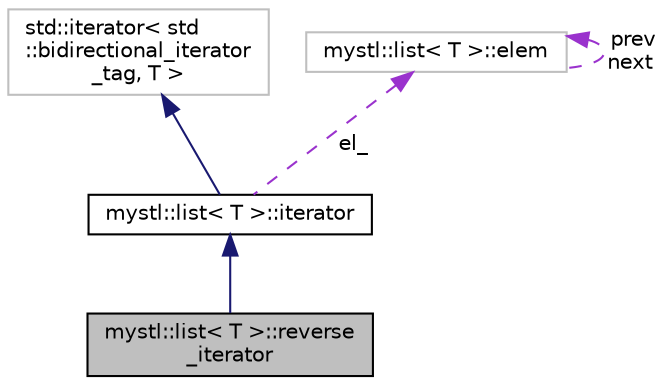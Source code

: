 digraph "mystl::list&lt; T &gt;::reverse_iterator"
{
  edge [fontname="Helvetica",fontsize="10",labelfontname="Helvetica",labelfontsize="10"];
  node [fontname="Helvetica",fontsize="10",shape=record];
  Node3 [label="mystl::list\< T \>::reverse\l_iterator",height=0.2,width=0.4,color="black", fillcolor="grey75", style="filled", fontcolor="black"];
  Node4 -> Node3 [dir="back",color="midnightblue",fontsize="10",style="solid"];
  Node4 [label="mystl::list\< T \>::iterator",height=0.2,width=0.4,color="black", fillcolor="white", style="filled",URL="$classmystl_1_1list_1_1iterator.html"];
  Node5 -> Node4 [dir="back",color="midnightblue",fontsize="10",style="solid"];
  Node5 [label="std::iterator\< std\l::bidirectional_iterator\l_tag, T \>",height=0.2,width=0.4,color="grey75", fillcolor="white", style="filled"];
  Node6 -> Node4 [dir="back",color="darkorchid3",fontsize="10",style="dashed",label=" el_" ];
  Node6 [label="mystl::list\< T \>::elem",height=0.2,width=0.4,color="grey75", fillcolor="white", style="filled"];
  Node6 -> Node6 [dir="back",color="darkorchid3",fontsize="10",style="dashed",label=" prev\nnext" ];
}
